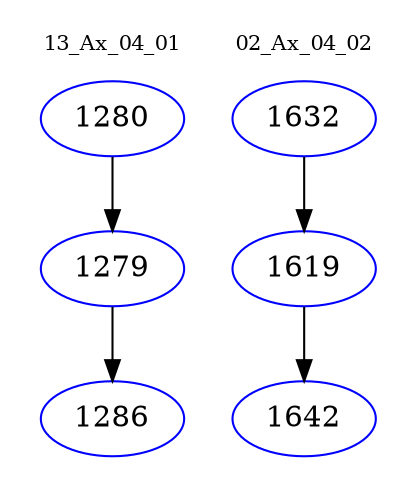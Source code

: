 digraph{
subgraph cluster_0 {
color = white
label = "13_Ax_04_01";
fontsize=10;
T0_1280 [label="1280", color="blue"]
T0_1280 -> T0_1279 [color="black"]
T0_1279 [label="1279", color="blue"]
T0_1279 -> T0_1286 [color="black"]
T0_1286 [label="1286", color="blue"]
}
subgraph cluster_1 {
color = white
label = "02_Ax_04_02";
fontsize=10;
T1_1632 [label="1632", color="blue"]
T1_1632 -> T1_1619 [color="black"]
T1_1619 [label="1619", color="blue"]
T1_1619 -> T1_1642 [color="black"]
T1_1642 [label="1642", color="blue"]
}
}
